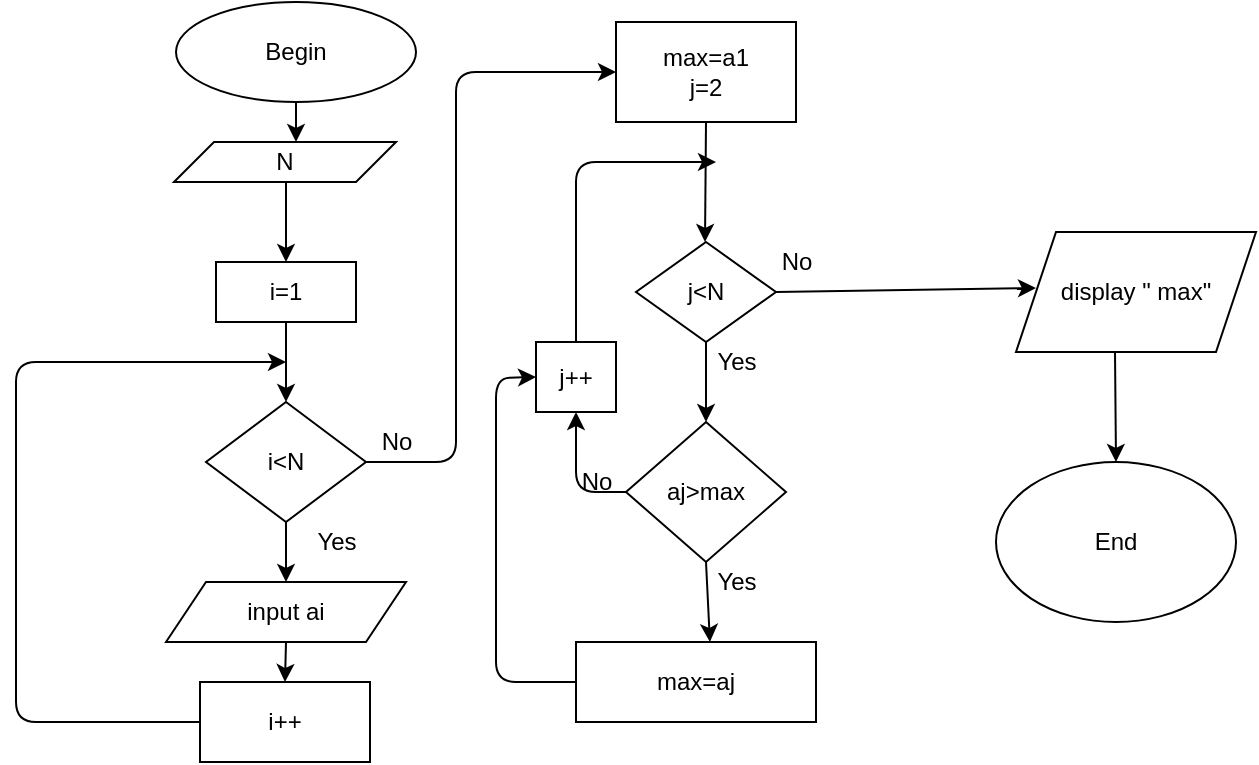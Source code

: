 <mxfile version="14.1.3" type="device"><diagram id="C5RBs43oDa-KdzZeNtuy" name="Page-1"><mxGraphModel dx="868" dy="482" grid="1" gridSize="10" guides="1" tooltips="1" connect="1" arrows="1" fold="1" page="1" pageScale="1" pageWidth="827" pageHeight="1169" math="0" shadow="0"><root><mxCell id="WIyWlLk6GJQsqaUBKTNV-0"/><mxCell id="WIyWlLk6GJQsqaUBKTNV-1" parent="WIyWlLk6GJQsqaUBKTNV-0"/><mxCell id="Panl2xbr1Up4pJuM5-h7-0" value="Begin" style="ellipse;whiteSpace=wrap;html=1;" vertex="1" parent="WIyWlLk6GJQsqaUBKTNV-1"><mxGeometry x="160" width="120" height="50" as="geometry"/></mxCell><mxCell id="Panl2xbr1Up4pJuM5-h7-6" value="" style="endArrow=classic;html=1;exitX=0.5;exitY=1;exitDx=0;exitDy=0;entryX=0.5;entryY=0;entryDx=0;entryDy=0;" edge="1" parent="WIyWlLk6GJQsqaUBKTNV-1" source="Panl2xbr1Up4pJuM5-h7-0"><mxGeometry width="50" height="50" relative="1" as="geometry"><mxPoint x="390" y="190" as="sourcePoint"/><mxPoint x="220" y="70" as="targetPoint"/></mxGeometry></mxCell><mxCell id="Panl2xbr1Up4pJuM5-h7-26" value="" style="edgeStyle=orthogonalEdgeStyle;rounded=0;orthogonalLoop=1;jettySize=auto;html=1;entryX=0.5;entryY=0;entryDx=0;entryDy=0;" edge="1" parent="WIyWlLk6GJQsqaUBKTNV-1" source="Panl2xbr1Up4pJuM5-h7-13" target="Panl2xbr1Up4pJuM5-h7-27"><mxGeometry relative="1" as="geometry"><mxPoint x="219" y="140" as="targetPoint"/><Array as="points"><mxPoint x="215" y="120"/></Array></mxGeometry></mxCell><mxCell id="Panl2xbr1Up4pJuM5-h7-13" value="N" style="shape=parallelogram;perimeter=parallelogramPerimeter;whiteSpace=wrap;html=1;fixedSize=1;" vertex="1" parent="WIyWlLk6GJQsqaUBKTNV-1"><mxGeometry x="159" y="70" width="111" height="20" as="geometry"/></mxCell><mxCell id="Panl2xbr1Up4pJuM5-h7-27" value="i=1" style="rounded=0;whiteSpace=wrap;html=1;" vertex="1" parent="WIyWlLk6GJQsqaUBKTNV-1"><mxGeometry x="180" y="130" width="70" height="30" as="geometry"/></mxCell><mxCell id="Panl2xbr1Up4pJuM5-h7-28" value="i&amp;lt;N" style="rhombus;whiteSpace=wrap;html=1;" vertex="1" parent="WIyWlLk6GJQsqaUBKTNV-1"><mxGeometry x="175" y="200" width="80" height="60" as="geometry"/></mxCell><mxCell id="Panl2xbr1Up4pJuM5-h7-29" value="input ai" style="shape=parallelogram;perimeter=parallelogramPerimeter;whiteSpace=wrap;html=1;fixedSize=1;" vertex="1" parent="WIyWlLk6GJQsqaUBKTNV-1"><mxGeometry x="155" y="290" width="120" height="30" as="geometry"/></mxCell><mxCell id="Panl2xbr1Up4pJuM5-h7-30" value="i++" style="rounded=0;whiteSpace=wrap;html=1;" vertex="1" parent="WIyWlLk6GJQsqaUBKTNV-1"><mxGeometry x="172" y="340" width="85" height="40" as="geometry"/></mxCell><mxCell id="Panl2xbr1Up4pJuM5-h7-31" value="max=a1&lt;br&gt;j=2" style="rounded=0;whiteSpace=wrap;html=1;" vertex="1" parent="WIyWlLk6GJQsqaUBKTNV-1"><mxGeometry x="380" y="10" width="90" height="50" as="geometry"/></mxCell><mxCell id="Panl2xbr1Up4pJuM5-h7-32" value="j&amp;lt;N" style="rhombus;whiteSpace=wrap;html=1;" vertex="1" parent="WIyWlLk6GJQsqaUBKTNV-1"><mxGeometry x="390" y="120" width="70" height="50" as="geometry"/></mxCell><mxCell id="Panl2xbr1Up4pJuM5-h7-33" value="aj&amp;gt;max" style="rhombus;whiteSpace=wrap;html=1;" vertex="1" parent="WIyWlLk6GJQsqaUBKTNV-1"><mxGeometry x="385" y="210" width="80" height="70" as="geometry"/></mxCell><mxCell id="Panl2xbr1Up4pJuM5-h7-34" value="max=aj" style="rounded=0;whiteSpace=wrap;html=1;" vertex="1" parent="WIyWlLk6GJQsqaUBKTNV-1"><mxGeometry x="360" y="320" width="120" height="40" as="geometry"/></mxCell><mxCell id="Panl2xbr1Up4pJuM5-h7-35" value="display &quot; max&quot;" style="shape=parallelogram;perimeter=parallelogramPerimeter;whiteSpace=wrap;html=1;fixedSize=1;" vertex="1" parent="WIyWlLk6GJQsqaUBKTNV-1"><mxGeometry x="580" y="115" width="120" height="60" as="geometry"/></mxCell><mxCell id="Panl2xbr1Up4pJuM5-h7-36" value="End" style="ellipse;whiteSpace=wrap;html=1;" vertex="1" parent="WIyWlLk6GJQsqaUBKTNV-1"><mxGeometry x="570" y="230" width="120" height="80" as="geometry"/></mxCell><mxCell id="Panl2xbr1Up4pJuM5-h7-37" value="" style="endArrow=classic;html=1;exitX=0.5;exitY=1;exitDx=0;exitDy=0;entryX=0.5;entryY=0;entryDx=0;entryDy=0;" edge="1" parent="WIyWlLk6GJQsqaUBKTNV-1" source="Panl2xbr1Up4pJuM5-h7-27" target="Panl2xbr1Up4pJuM5-h7-28"><mxGeometry width="50" height="50" relative="1" as="geometry"><mxPoint x="260" y="180" as="sourcePoint"/><mxPoint x="310" y="130" as="targetPoint"/></mxGeometry></mxCell><mxCell id="Panl2xbr1Up4pJuM5-h7-39" value="" style="endArrow=classic;html=1;entryX=0.5;entryY=0;entryDx=0;entryDy=0;" edge="1" parent="WIyWlLk6GJQsqaUBKTNV-1" target="Panl2xbr1Up4pJuM5-h7-29"><mxGeometry width="50" height="50" relative="1" as="geometry"><mxPoint x="215" y="260" as="sourcePoint"/><mxPoint x="310" y="130" as="targetPoint"/></mxGeometry></mxCell><mxCell id="Panl2xbr1Up4pJuM5-h7-40" value="" style="endArrow=classic;html=1;entryX=0.5;entryY=0;entryDx=0;entryDy=0;exitX=0.5;exitY=1;exitDx=0;exitDy=0;" edge="1" parent="WIyWlLk6GJQsqaUBKTNV-1" source="Panl2xbr1Up4pJuM5-h7-29" target="Panl2xbr1Up4pJuM5-h7-30"><mxGeometry width="50" height="50" relative="1" as="geometry"><mxPoint x="225" y="270" as="sourcePoint"/><mxPoint x="225" y="300" as="targetPoint"/></mxGeometry></mxCell><mxCell id="Panl2xbr1Up4pJuM5-h7-41" value="" style="endArrow=classic;html=1;exitX=0;exitY=0.5;exitDx=0;exitDy=0;" edge="1" parent="WIyWlLk6GJQsqaUBKTNV-1" source="Panl2xbr1Up4pJuM5-h7-30"><mxGeometry width="50" height="50" relative="1" as="geometry"><mxPoint x="235" y="280" as="sourcePoint"/><mxPoint x="215" y="180" as="targetPoint"/><Array as="points"><mxPoint x="80" y="360"/><mxPoint x="80" y="180"/></Array></mxGeometry></mxCell><mxCell id="Panl2xbr1Up4pJuM5-h7-42" value="Yes" style="text;html=1;align=center;verticalAlign=middle;resizable=0;points=[];autosize=1;" vertex="1" parent="WIyWlLk6GJQsqaUBKTNV-1"><mxGeometry x="220" y="260" width="40" height="20" as="geometry"/></mxCell><mxCell id="Panl2xbr1Up4pJuM5-h7-43" value="" style="endArrow=classic;html=1;exitX=1;exitY=0.5;exitDx=0;exitDy=0;entryX=0;entryY=0.5;entryDx=0;entryDy=0;" edge="1" parent="WIyWlLk6GJQsqaUBKTNV-1" source="Panl2xbr1Up4pJuM5-h7-28" target="Panl2xbr1Up4pJuM5-h7-31"><mxGeometry width="50" height="50" relative="1" as="geometry"><mxPoint x="260" y="180" as="sourcePoint"/><mxPoint x="310" y="130" as="targetPoint"/><Array as="points"><mxPoint x="300" y="230"/><mxPoint x="300" y="35"/></Array></mxGeometry></mxCell><mxCell id="Panl2xbr1Up4pJuM5-h7-44" value="No" style="text;html=1;align=center;verticalAlign=middle;resizable=0;points=[];autosize=1;" vertex="1" parent="WIyWlLk6GJQsqaUBKTNV-1"><mxGeometry x="255" y="210" width="30" height="20" as="geometry"/></mxCell><mxCell id="Panl2xbr1Up4pJuM5-h7-46" value="" style="endArrow=classic;html=1;exitX=0.5;exitY=1;exitDx=0;exitDy=0;entryX=0.5;entryY=0;entryDx=0;entryDy=0;" edge="1" parent="WIyWlLk6GJQsqaUBKTNV-1" source="Panl2xbr1Up4pJuM5-h7-32" target="Panl2xbr1Up4pJuM5-h7-33"><mxGeometry width="50" height="50" relative="1" as="geometry"><mxPoint x="435" y="90" as="sourcePoint"/><mxPoint x="435" y="130" as="targetPoint"/></mxGeometry></mxCell><mxCell id="Panl2xbr1Up4pJuM5-h7-49" value="" style="endArrow=classic;html=1;exitX=0.5;exitY=1;exitDx=0;exitDy=0;entryX=0.5;entryY=0;entryDx=0;entryDy=0;" edge="1" parent="WIyWlLk6GJQsqaUBKTNV-1" source="Panl2xbr1Up4pJuM5-h7-31"><mxGeometry width="50" height="50" relative="1" as="geometry"><mxPoint x="424.5" y="80" as="sourcePoint"/><mxPoint x="424.5" y="120" as="targetPoint"/></mxGeometry></mxCell><mxCell id="Panl2xbr1Up4pJuM5-h7-50" value="" style="endArrow=classic;html=1;exitX=0.5;exitY=1;exitDx=0;exitDy=0;entryX=0.558;entryY=0;entryDx=0;entryDy=0;entryPerimeter=0;" edge="1" parent="WIyWlLk6GJQsqaUBKTNV-1" source="Panl2xbr1Up4pJuM5-h7-33" target="Panl2xbr1Up4pJuM5-h7-34"><mxGeometry width="50" height="50" relative="1" as="geometry"><mxPoint x="455" y="110" as="sourcePoint"/><mxPoint x="422" y="310" as="targetPoint"/></mxGeometry></mxCell><mxCell id="Panl2xbr1Up4pJuM5-h7-51" value="" style="endArrow=classic;html=1;exitX=1;exitY=0.5;exitDx=0;exitDy=0;" edge="1" parent="WIyWlLk6GJQsqaUBKTNV-1" source="Panl2xbr1Up4pJuM5-h7-32"><mxGeometry width="50" height="50" relative="1" as="geometry"><mxPoint x="260" y="180" as="sourcePoint"/><mxPoint x="590" y="143" as="targetPoint"/></mxGeometry></mxCell><mxCell id="Panl2xbr1Up4pJuM5-h7-52" value="" style="endArrow=classic;html=1;exitX=0.5;exitY=1;exitDx=0;exitDy=0;entryX=0.5;entryY=0;entryDx=0;entryDy=0;" edge="1" parent="WIyWlLk6GJQsqaUBKTNV-1" target="Panl2xbr1Up4pJuM5-h7-36"><mxGeometry width="50" height="50" relative="1" as="geometry"><mxPoint x="629.5" y="175" as="sourcePoint"/><mxPoint x="629.5" y="215" as="targetPoint"/></mxGeometry></mxCell><mxCell id="Panl2xbr1Up4pJuM5-h7-53" value="" style="endArrow=classic;html=1;exitX=0;exitY=0.5;exitDx=0;exitDy=0;entryX=0;entryY=0.5;entryDx=0;entryDy=0;" edge="1" parent="WIyWlLk6GJQsqaUBKTNV-1" source="Panl2xbr1Up4pJuM5-h7-34" target="Panl2xbr1Up4pJuM5-h7-57"><mxGeometry width="50" height="50" relative="1" as="geometry"><mxPoint x="475" y="130" as="sourcePoint"/><mxPoint x="420" y="80" as="targetPoint"/><Array as="points"><mxPoint x="320" y="340"/><mxPoint x="320" y="188"/></Array></mxGeometry></mxCell><mxCell id="Panl2xbr1Up4pJuM5-h7-54" value="Yes" style="text;html=1;align=center;verticalAlign=middle;resizable=0;points=[];autosize=1;" vertex="1" parent="WIyWlLk6GJQsqaUBKTNV-1"><mxGeometry x="420" y="280" width="40" height="20" as="geometry"/></mxCell><mxCell id="Panl2xbr1Up4pJuM5-h7-55" value="Yes" style="text;html=1;align=center;verticalAlign=middle;resizable=0;points=[];autosize=1;" vertex="1" parent="WIyWlLk6GJQsqaUBKTNV-1"><mxGeometry x="420" y="170" width="40" height="20" as="geometry"/></mxCell><mxCell id="Panl2xbr1Up4pJuM5-h7-56" value="No" style="text;html=1;align=center;verticalAlign=middle;resizable=0;points=[];autosize=1;" vertex="1" parent="WIyWlLk6GJQsqaUBKTNV-1"><mxGeometry x="455" y="120" width="30" height="20" as="geometry"/></mxCell><mxCell id="Panl2xbr1Up4pJuM5-h7-57" value="j++" style="rounded=0;whiteSpace=wrap;html=1;" vertex="1" parent="WIyWlLk6GJQsqaUBKTNV-1"><mxGeometry x="340" y="170" width="40" height="35" as="geometry"/></mxCell><mxCell id="Panl2xbr1Up4pJuM5-h7-58" value="" style="endArrow=classic;html=1;exitX=0;exitY=0.5;exitDx=0;exitDy=0;entryX=0.5;entryY=1;entryDx=0;entryDy=0;" edge="1" parent="WIyWlLk6GJQsqaUBKTNV-1" source="Panl2xbr1Up4pJuM5-h7-33" target="Panl2xbr1Up4pJuM5-h7-57"><mxGeometry width="50" height="50" relative="1" as="geometry"><mxPoint x="260" y="190" as="sourcePoint"/><mxPoint x="360" y="245" as="targetPoint"/><Array as="points"><mxPoint x="360" y="245"/></Array></mxGeometry></mxCell><mxCell id="Panl2xbr1Up4pJuM5-h7-59" value="" style="endArrow=classic;html=1;exitX=0.5;exitY=0;exitDx=0;exitDy=0;" edge="1" parent="WIyWlLk6GJQsqaUBKTNV-1" source="Panl2xbr1Up4pJuM5-h7-57"><mxGeometry width="50" height="50" relative="1" as="geometry"><mxPoint x="485" y="140" as="sourcePoint"/><mxPoint x="430" y="80" as="targetPoint"/><Array as="points"><mxPoint x="360" y="80"/></Array></mxGeometry></mxCell><mxCell id="Panl2xbr1Up4pJuM5-h7-60" value="No" style="text;html=1;align=center;verticalAlign=middle;resizable=0;points=[];autosize=1;" vertex="1" parent="WIyWlLk6GJQsqaUBKTNV-1"><mxGeometry x="355" y="230" width="30" height="20" as="geometry"/></mxCell></root></mxGraphModel></diagram></mxfile>